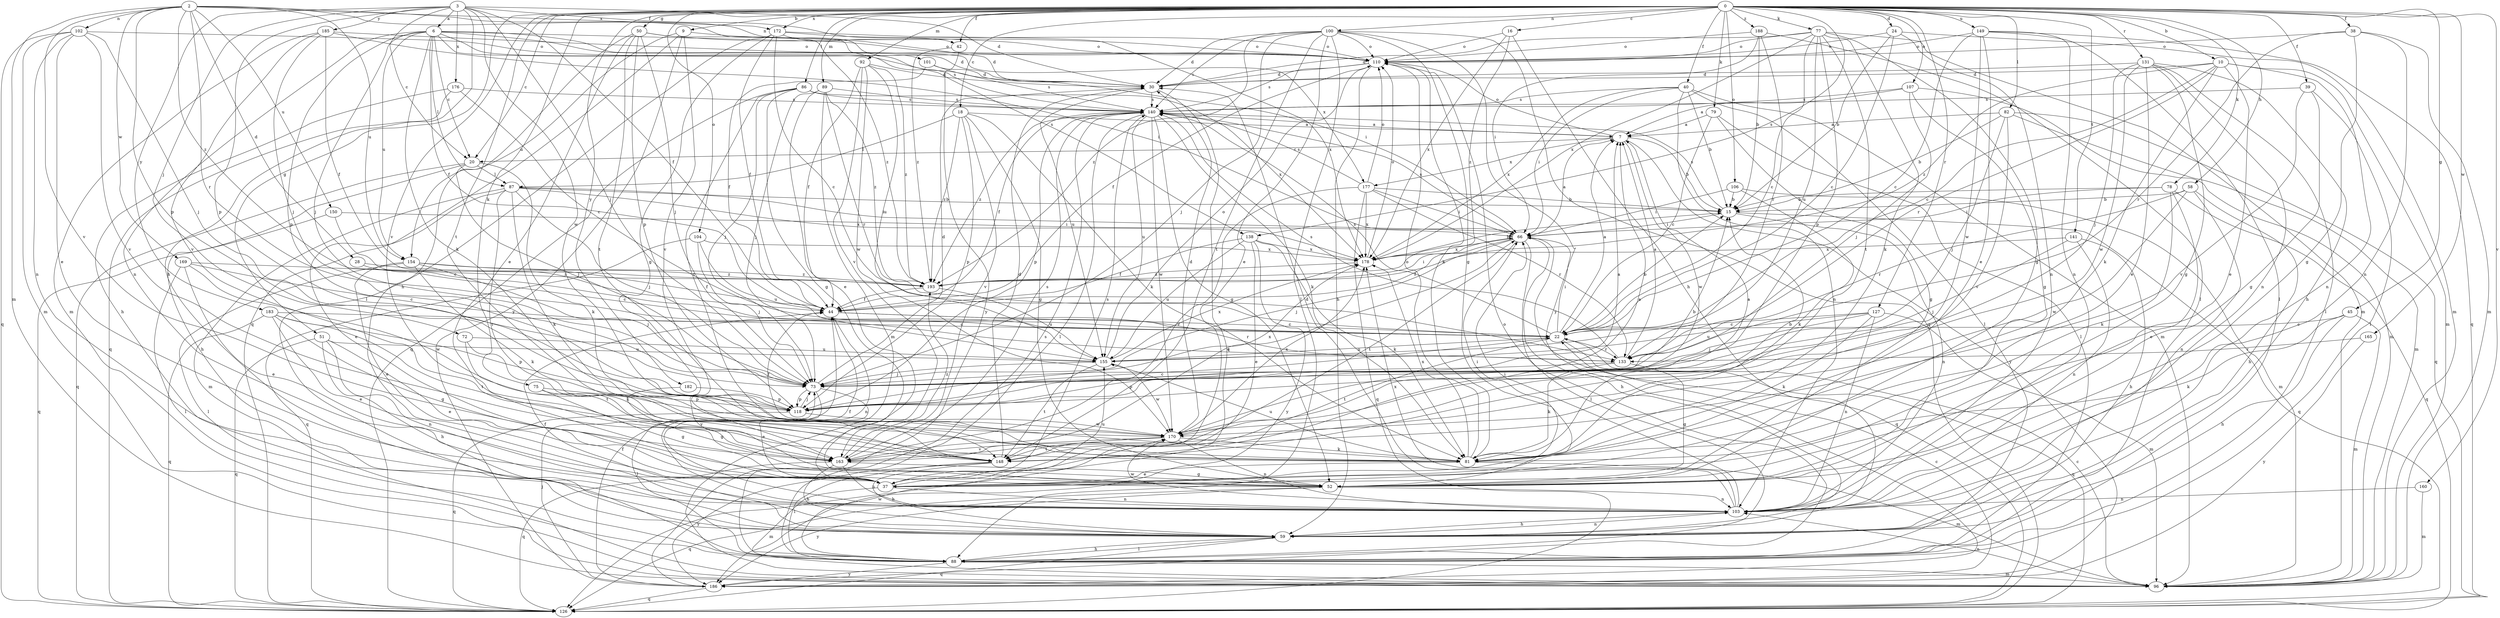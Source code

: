 strict digraph  {
0;
2;
3;
6;
7;
9;
10;
15;
16;
18;
20;
22;
24;
28;
30;
37;
38;
39;
40;
42;
44;
45;
50;
51;
52;
58;
59;
66;
72;
73;
75;
77;
78;
79;
81;
82;
86;
87;
88;
89;
92;
96;
100;
101;
102;
103;
104;
106;
107;
110;
118;
126;
127;
131;
133;
138;
140;
141;
148;
149;
150;
154;
155;
160;
163;
165;
169;
170;
172;
176;
177;
178;
182;
183;
185;
186;
188;
193;
0 -> 9  [label=b];
0 -> 10  [label=b];
0 -> 16  [label=c];
0 -> 18  [label=c];
0 -> 20  [label=c];
0 -> 24  [label=d];
0 -> 38  [label=f];
0 -> 39  [label=f];
0 -> 40  [label=f];
0 -> 42  [label=f];
0 -> 45  [label=g];
0 -> 50  [label=g];
0 -> 51  [label=g];
0 -> 58  [label=h];
0 -> 75  [label=k];
0 -> 77  [label=k];
0 -> 78  [label=k];
0 -> 79  [label=k];
0 -> 82  [label=l];
0 -> 86  [label=l];
0 -> 89  [label=m];
0 -> 92  [label=m];
0 -> 100  [label=n];
0 -> 104  [label=o];
0 -> 106  [label=o];
0 -> 107  [label=o];
0 -> 127  [label=r];
0 -> 131  [label=r];
0 -> 138  [label=s];
0 -> 141  [label=t];
0 -> 148  [label=t];
0 -> 149  [label=u];
0 -> 160  [label=v];
0 -> 163  [label=v];
0 -> 165  [label=w];
0 -> 172  [label=x];
0 -> 182  [label=y];
0 -> 188  [label=z];
2 -> 28  [label=d];
2 -> 96  [label=m];
2 -> 101  [label=n];
2 -> 102  [label=n];
2 -> 118  [label=p];
2 -> 133  [label=r];
2 -> 138  [label=s];
2 -> 150  [label=u];
2 -> 154  [label=u];
2 -> 163  [label=v];
2 -> 169  [label=w];
2 -> 172  [label=x];
2 -> 193  [label=z];
3 -> 6  [label=a];
3 -> 20  [label=c];
3 -> 30  [label=d];
3 -> 42  [label=f];
3 -> 44  [label=f];
3 -> 59  [label=h];
3 -> 72  [label=j];
3 -> 73  [label=j];
3 -> 118  [label=p];
3 -> 170  [label=w];
3 -> 176  [label=x];
3 -> 183  [label=y];
3 -> 185  [label=y];
6 -> 20  [label=c];
6 -> 30  [label=d];
6 -> 44  [label=f];
6 -> 66  [label=i];
6 -> 73  [label=j];
6 -> 81  [label=k];
6 -> 87  [label=l];
6 -> 103  [label=n];
6 -> 110  [label=o];
6 -> 118  [label=p];
6 -> 140  [label=s];
6 -> 154  [label=u];
6 -> 177  [label=x];
7 -> 15  [label=b];
7 -> 20  [label=c];
7 -> 110  [label=o];
7 -> 170  [label=w];
7 -> 177  [label=x];
7 -> 186  [label=y];
9 -> 110  [label=o];
9 -> 126  [label=q];
9 -> 154  [label=u];
9 -> 163  [label=v];
9 -> 186  [label=y];
10 -> 22  [label=c];
10 -> 30  [label=d];
10 -> 37  [label=e];
10 -> 81  [label=k];
10 -> 96  [label=m];
10 -> 103  [label=n];
10 -> 133  [label=r];
10 -> 193  [label=z];
15 -> 66  [label=i];
15 -> 103  [label=n];
15 -> 126  [label=q];
15 -> 140  [label=s];
16 -> 59  [label=h];
16 -> 110  [label=o];
16 -> 178  [label=x];
16 -> 193  [label=z];
18 -> 7  [label=a];
18 -> 52  [label=g];
18 -> 81  [label=k];
18 -> 87  [label=l];
18 -> 118  [label=p];
18 -> 163  [label=v];
18 -> 193  [label=z];
20 -> 59  [label=h];
20 -> 73  [label=j];
20 -> 81  [label=k];
20 -> 87  [label=l];
20 -> 126  [label=q];
22 -> 7  [label=a];
22 -> 15  [label=b];
22 -> 66  [label=i];
22 -> 126  [label=q];
22 -> 133  [label=r];
22 -> 140  [label=s];
22 -> 148  [label=t];
22 -> 155  [label=u];
24 -> 15  [label=b];
24 -> 22  [label=c];
24 -> 96  [label=m];
24 -> 103  [label=n];
24 -> 110  [label=o];
28 -> 22  [label=c];
28 -> 193  [label=z];
30 -> 126  [label=q];
30 -> 140  [label=s];
30 -> 155  [label=u];
37 -> 66  [label=i];
37 -> 96  [label=m];
37 -> 103  [label=n];
37 -> 140  [label=s];
37 -> 155  [label=u];
38 -> 52  [label=g];
38 -> 96  [label=m];
38 -> 103  [label=n];
38 -> 110  [label=o];
38 -> 133  [label=r];
39 -> 52  [label=g];
39 -> 88  [label=l];
39 -> 140  [label=s];
39 -> 163  [label=v];
40 -> 15  [label=b];
40 -> 66  [label=i];
40 -> 88  [label=l];
40 -> 96  [label=m];
40 -> 103  [label=n];
40 -> 140  [label=s];
40 -> 178  [label=x];
42 -> 186  [label=y];
42 -> 193  [label=z];
44 -> 22  [label=c];
44 -> 103  [label=n];
44 -> 133  [label=r];
45 -> 22  [label=c];
45 -> 59  [label=h];
45 -> 81  [label=k];
45 -> 96  [label=m];
50 -> 37  [label=e];
50 -> 59  [label=h];
50 -> 73  [label=j];
50 -> 110  [label=o];
50 -> 118  [label=p];
50 -> 148  [label=t];
50 -> 193  [label=z];
51 -> 37  [label=e];
51 -> 59  [label=h];
51 -> 103  [label=n];
51 -> 126  [label=q];
51 -> 155  [label=u];
52 -> 103  [label=n];
52 -> 126  [label=q];
52 -> 186  [label=y];
58 -> 15  [label=b];
58 -> 59  [label=h];
58 -> 103  [label=n];
58 -> 133  [label=r];
58 -> 170  [label=w];
59 -> 44  [label=f];
59 -> 88  [label=l];
59 -> 103  [label=n];
59 -> 126  [label=q];
66 -> 7  [label=a];
66 -> 44  [label=f];
66 -> 59  [label=h];
66 -> 73  [label=j];
66 -> 88  [label=l];
66 -> 126  [label=q];
66 -> 140  [label=s];
66 -> 148  [label=t];
66 -> 178  [label=x];
72 -> 81  [label=k];
72 -> 148  [label=t];
72 -> 155  [label=u];
73 -> 30  [label=d];
73 -> 37  [label=e];
73 -> 88  [label=l];
73 -> 118  [label=p];
75 -> 52  [label=g];
75 -> 118  [label=p];
75 -> 163  [label=v];
77 -> 22  [label=c];
77 -> 30  [label=d];
77 -> 52  [label=g];
77 -> 81  [label=k];
77 -> 96  [label=m];
77 -> 110  [label=o];
77 -> 118  [label=p];
77 -> 148  [label=t];
77 -> 155  [label=u];
77 -> 178  [label=x];
78 -> 15  [label=b];
78 -> 37  [label=e];
78 -> 66  [label=i];
78 -> 81  [label=k];
78 -> 126  [label=q];
79 -> 7  [label=a];
79 -> 22  [label=c];
79 -> 52  [label=g];
79 -> 88  [label=l];
81 -> 7  [label=a];
81 -> 37  [label=e];
81 -> 96  [label=m];
81 -> 110  [label=o];
81 -> 155  [label=u];
81 -> 178  [label=x];
82 -> 7  [label=a];
82 -> 15  [label=b];
82 -> 73  [label=j];
82 -> 96  [label=m];
82 -> 126  [label=q];
82 -> 163  [label=v];
86 -> 52  [label=g];
86 -> 73  [label=j];
86 -> 126  [label=q];
86 -> 140  [label=s];
86 -> 148  [label=t];
86 -> 178  [label=x];
87 -> 15  [label=b];
87 -> 37  [label=e];
87 -> 66  [label=i];
87 -> 73  [label=j];
87 -> 81  [label=k];
87 -> 96  [label=m];
87 -> 148  [label=t];
87 -> 178  [label=x];
88 -> 59  [label=h];
88 -> 96  [label=m];
88 -> 140  [label=s];
88 -> 170  [label=w];
88 -> 186  [label=y];
89 -> 37  [label=e];
89 -> 73  [label=j];
89 -> 96  [label=m];
89 -> 133  [label=r];
89 -> 140  [label=s];
89 -> 193  [label=z];
92 -> 30  [label=d];
92 -> 44  [label=f];
92 -> 155  [label=u];
92 -> 163  [label=v];
92 -> 170  [label=w];
92 -> 193  [label=z];
96 -> 22  [label=c];
96 -> 103  [label=n];
100 -> 30  [label=d];
100 -> 37  [label=e];
100 -> 52  [label=g];
100 -> 73  [label=j];
100 -> 88  [label=l];
100 -> 110  [label=o];
100 -> 126  [label=q];
100 -> 140  [label=s];
100 -> 148  [label=t];
100 -> 186  [label=y];
100 -> 193  [label=z];
101 -> 30  [label=d];
101 -> 44  [label=f];
101 -> 140  [label=s];
102 -> 37  [label=e];
102 -> 73  [label=j];
102 -> 96  [label=m];
102 -> 103  [label=n];
102 -> 110  [label=o];
102 -> 126  [label=q];
102 -> 163  [label=v];
103 -> 30  [label=d];
103 -> 44  [label=f];
103 -> 59  [label=h];
103 -> 66  [label=i];
103 -> 170  [label=w];
103 -> 178  [label=x];
104 -> 73  [label=j];
104 -> 126  [label=q];
104 -> 155  [label=u];
104 -> 178  [label=x];
106 -> 15  [label=b];
106 -> 66  [label=i];
106 -> 81  [label=k];
106 -> 96  [label=m];
107 -> 7  [label=a];
107 -> 52  [label=g];
107 -> 73  [label=j];
107 -> 96  [label=m];
107 -> 140  [label=s];
110 -> 30  [label=d];
110 -> 44  [label=f];
110 -> 59  [label=h];
110 -> 81  [label=k];
110 -> 140  [label=s];
118 -> 7  [label=a];
118 -> 15  [label=b];
118 -> 22  [label=c];
118 -> 73  [label=j];
118 -> 126  [label=q];
118 -> 170  [label=w];
118 -> 178  [label=x];
127 -> 22  [label=c];
127 -> 73  [label=j];
127 -> 81  [label=k];
127 -> 96  [label=m];
127 -> 103  [label=n];
127 -> 155  [label=u];
131 -> 30  [label=d];
131 -> 37  [label=e];
131 -> 52  [label=g];
131 -> 59  [label=h];
131 -> 73  [label=j];
131 -> 88  [label=l];
131 -> 103  [label=n];
131 -> 170  [label=w];
133 -> 7  [label=a];
133 -> 52  [label=g];
133 -> 81  [label=k];
133 -> 118  [label=p];
133 -> 140  [label=s];
138 -> 37  [label=e];
138 -> 44  [label=f];
138 -> 81  [label=k];
138 -> 155  [label=u];
138 -> 178  [label=x];
138 -> 186  [label=y];
140 -> 7  [label=a];
140 -> 44  [label=f];
140 -> 52  [label=g];
140 -> 81  [label=k];
140 -> 88  [label=l];
140 -> 118  [label=p];
140 -> 155  [label=u];
140 -> 170  [label=w];
140 -> 193  [label=z];
141 -> 59  [label=h];
141 -> 73  [label=j];
141 -> 103  [label=n];
141 -> 178  [label=x];
148 -> 7  [label=a];
148 -> 30  [label=d];
148 -> 59  [label=h];
148 -> 88  [label=l];
148 -> 186  [label=y];
149 -> 22  [label=c];
149 -> 37  [label=e];
149 -> 88  [label=l];
149 -> 103  [label=n];
149 -> 110  [label=o];
149 -> 126  [label=q];
149 -> 170  [label=w];
150 -> 22  [label=c];
150 -> 66  [label=i];
150 -> 126  [label=q];
154 -> 37  [label=e];
154 -> 44  [label=f];
154 -> 73  [label=j];
154 -> 81  [label=k];
154 -> 88  [label=l];
154 -> 193  [label=z];
155 -> 73  [label=j];
155 -> 110  [label=o];
155 -> 148  [label=t];
155 -> 170  [label=w];
155 -> 178  [label=x];
160 -> 96  [label=m];
160 -> 103  [label=n];
163 -> 52  [label=g];
163 -> 59  [label=h];
163 -> 66  [label=i];
163 -> 103  [label=n];
163 -> 126  [label=q];
163 -> 140  [label=s];
163 -> 193  [label=z];
165 -> 133  [label=r];
165 -> 186  [label=y];
169 -> 22  [label=c];
169 -> 37  [label=e];
169 -> 88  [label=l];
169 -> 170  [label=w];
169 -> 193  [label=z];
170 -> 15  [label=b];
170 -> 30  [label=d];
170 -> 44  [label=f];
170 -> 81  [label=k];
170 -> 103  [label=n];
170 -> 148  [label=t];
170 -> 163  [label=v];
170 -> 178  [label=x];
172 -> 22  [label=c];
172 -> 30  [label=d];
172 -> 44  [label=f];
172 -> 52  [label=g];
172 -> 88  [label=l];
172 -> 110  [label=o];
172 -> 178  [label=x];
176 -> 22  [label=c];
176 -> 59  [label=h];
176 -> 126  [label=q];
176 -> 140  [label=s];
177 -> 15  [label=b];
177 -> 66  [label=i];
177 -> 110  [label=o];
177 -> 126  [label=q];
177 -> 133  [label=r];
177 -> 140  [label=s];
177 -> 163  [label=v];
177 -> 178  [label=x];
178 -> 15  [label=b];
178 -> 110  [label=o];
178 -> 193  [label=z];
182 -> 52  [label=g];
182 -> 118  [label=p];
183 -> 22  [label=c];
183 -> 37  [label=e];
183 -> 52  [label=g];
183 -> 118  [label=p];
183 -> 126  [label=q];
183 -> 148  [label=t];
185 -> 44  [label=f];
185 -> 66  [label=i];
185 -> 73  [label=j];
185 -> 96  [label=m];
185 -> 110  [label=o];
185 -> 163  [label=v];
186 -> 22  [label=c];
186 -> 44  [label=f];
186 -> 73  [label=j];
186 -> 110  [label=o];
186 -> 126  [label=q];
188 -> 15  [label=b];
188 -> 66  [label=i];
188 -> 88  [label=l];
188 -> 110  [label=o];
188 -> 133  [label=r];
193 -> 44  [label=f];
193 -> 66  [label=i];
193 -> 155  [label=u];
}
